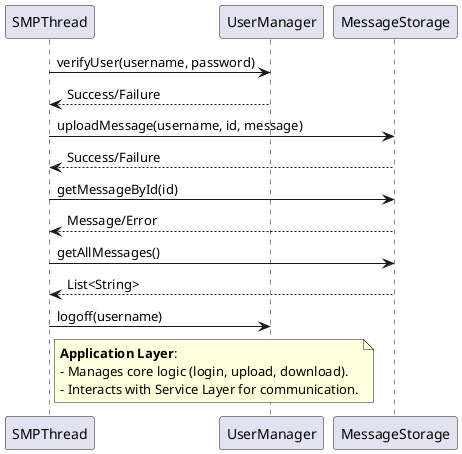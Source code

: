 @startuml Application_Layer_Sequence
participant "SMPThread" as Thread
participant "UserManager" as UserMgr
participant "MessageStorage" as Storage

Thread -> UserMgr : verifyUser(username, password)
UserMgr --> Thread : Success/Failure
Thread -> Storage : uploadMessage(username, id, message)
Storage --> Thread : Success/Failure
Thread -> Storage : getMessageById(id)
Storage --> Thread : Message/Error
Thread -> Storage : getAllMessages()
Storage --> Thread : List<String>
Thread -> UserMgr : logoff(username)

note right of Thread
  **Application Layer**:
  - Manages core logic (login, upload, download).
  - Interacts with Service Layer for communication.
end note
@enduml